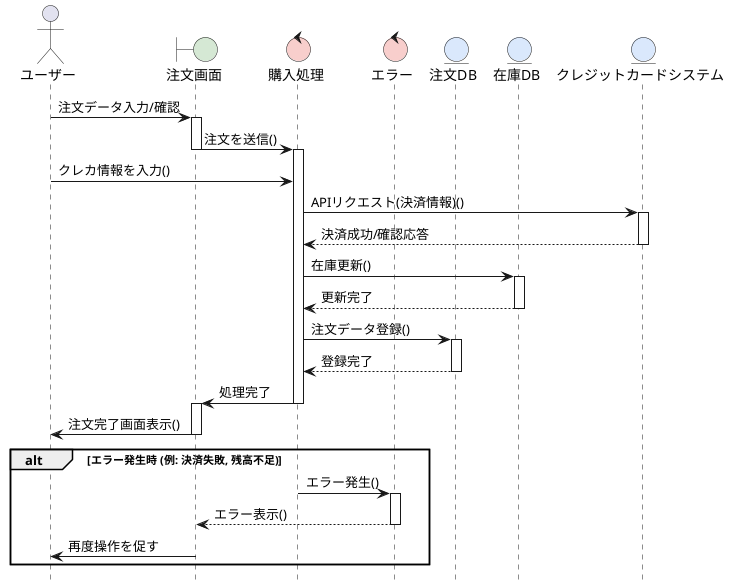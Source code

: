 @startuml 注文管理システム-購入・注文シーケンス図
hide footbox
skinparam boundaryBackgroundColor #D5E8D4
skinparam controlBackgroundColor  #F8CECC
skinparam entityBackgroundColor   #DAE8FC

' 定義されたオブジェクト (データフロー図に基づく)
actor ユーザー as User
boundary 注文画面 as OrderScreen
control 購入処理 as PurchaseProcess
control エラー as ErrorHandler 
entity 注文DB as OrderDB
entity 在庫DB as InventoryDB
entity クレジットカードシステム as CreditCardSystem 

' 1. ユーザーが注文を確定
User -> OrderScreen: 注文データ入力/確認
activate OrderScreen

' 2. 注文を処理へ
OrderScreen -> PurchaseProcess: 注文を送信()
deactivate OrderScreen
activate PurchaseProcess

User -> PurchaseProcess: クレカ情報を入力()

' 3. 支払いリクエスト
PurchaseProcess -> CreditCardSystem: APIリクエスト(決済情報)()
activate CreditCardSystem
CreditCardSystem --> PurchaseProcess: 決済成功/確認応答
deactivate CreditCardSystem

' 4. 在庫の更新
PurchaseProcess -> InventoryDB: 在庫更新()
activate InventoryDB
InventoryDB --> PurchaseProcess: 更新完了
deactivate InventoryDB

' 5. 注文データの登録
PurchaseProcess -> OrderDB: 注文データ登録()
activate OrderDB
OrderDB --> PurchaseProcess: 登録完了
deactivate OrderDB

' 6. 処理結果を画面へ
PurchaseProcess -> OrderScreen: 処理完了
deactivate PurchaseProcess
activate OrderScreen

OrderScreen -> User: 注文完了画面表示()
deactivate OrderScreen

' --- エラー発生時の処理 (Alt/Elseブロックで表現可能だが、シンプルにフローとして追加) ---
alt エラー発生時 (例: 決済失敗, 残高不足)
    PurchaseProcess -> ErrorHandler: エラー発生()
    activate ErrorHandler
    ErrorHandler --> OrderScreen: エラー表示()
    deactivate ErrorHandler
    OrderScreen -> User: 再度操作を促す
end

@enduml